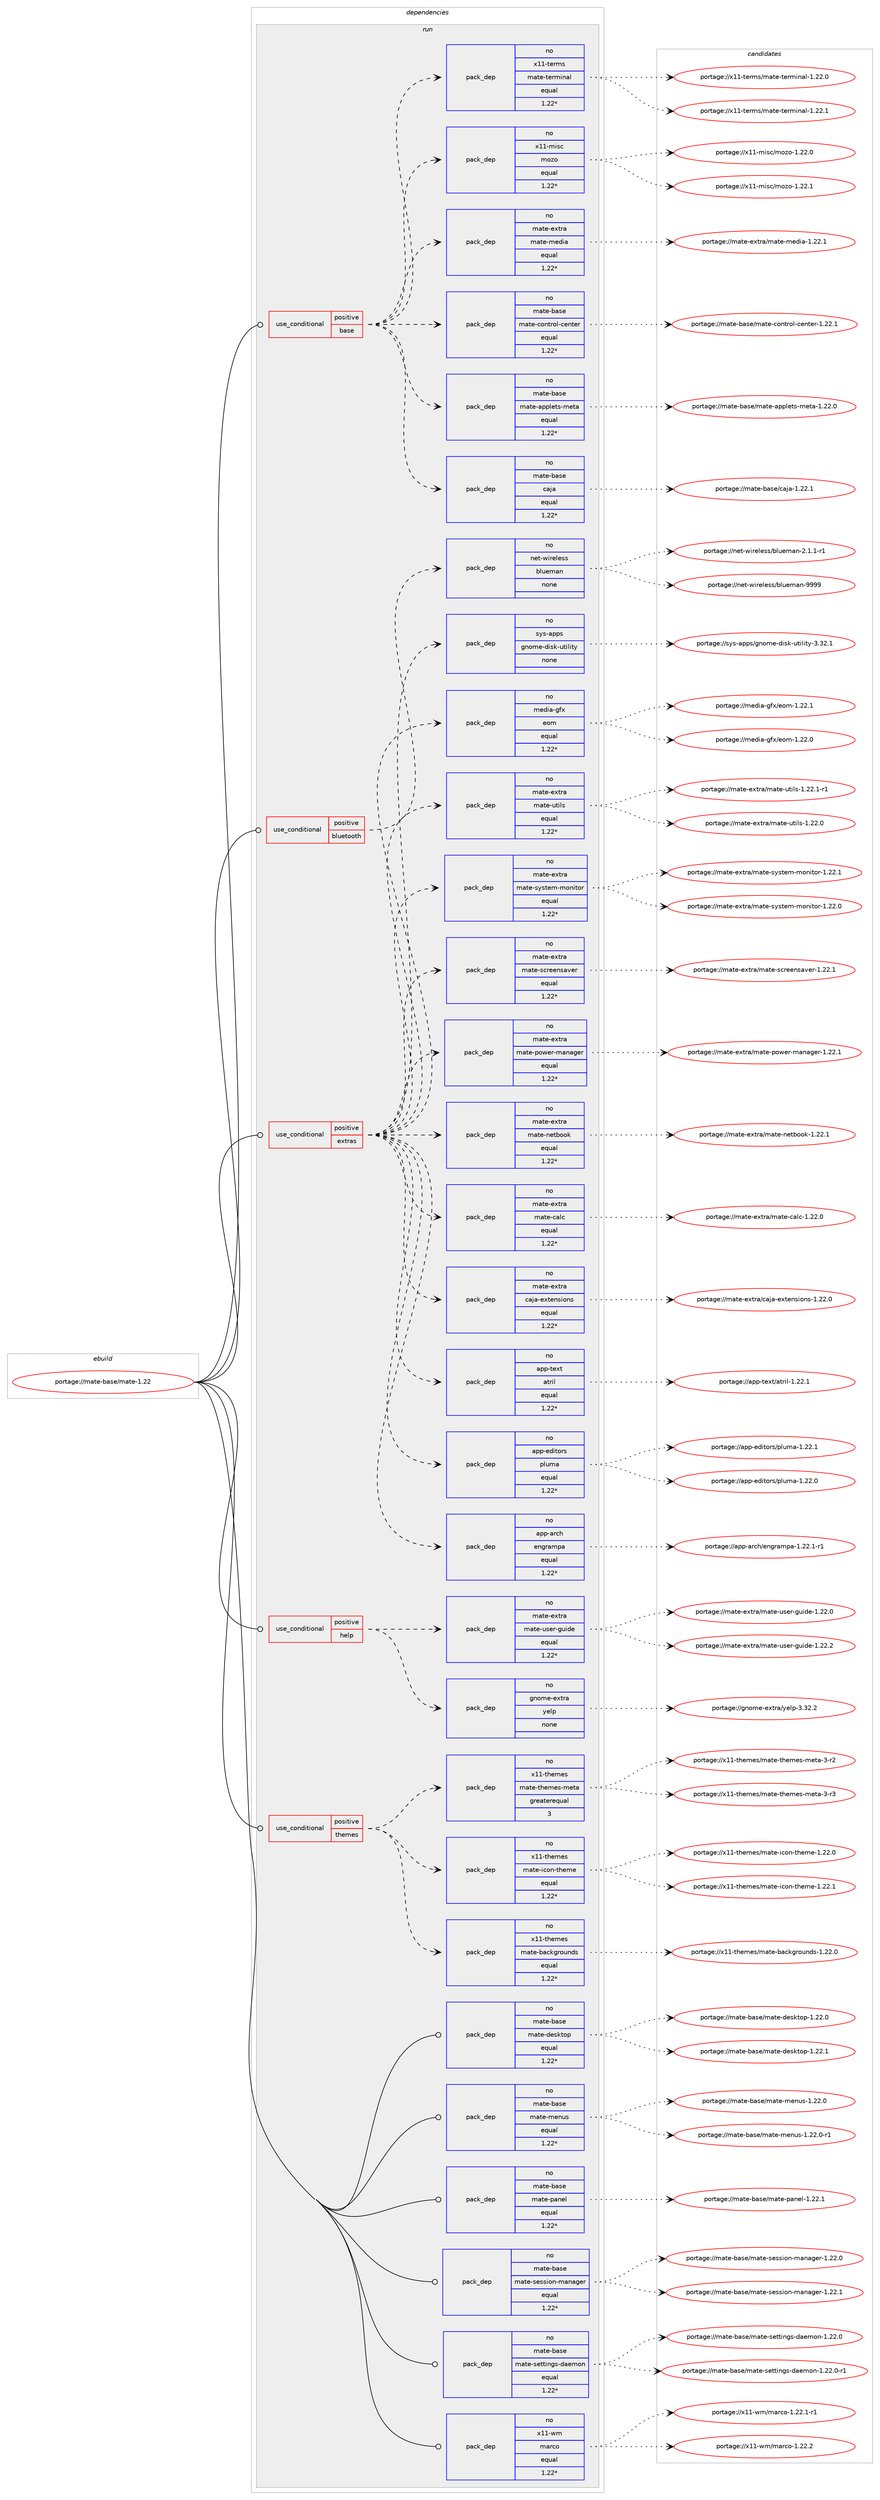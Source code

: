 digraph prolog {

# *************
# Graph options
# *************

newrank=true;
concentrate=true;
compound=true;
graph [rankdir=LR,fontname=Helvetica,fontsize=10,ranksep=1.5];#, ranksep=2.5, nodesep=0.2];
edge  [arrowhead=vee];
node  [fontname=Helvetica,fontsize=10];

# **********
# The ebuild
# **********

subgraph cluster_leftcol {
color=gray;
label=<<i>ebuild</i>>;
id [label="portage://mate-base/mate-1.22", color=red, width=4, href="../mate-base/mate-1.22.svg"];
}

# ****************
# The dependencies
# ****************

subgraph cluster_midcol {
color=gray;
label=<<i>dependencies</i>>;
subgraph cluster_compile {
fillcolor="#eeeeee";
style=filled;
label=<<i>compile</i>>;
}
subgraph cluster_compileandrun {
fillcolor="#eeeeee";
style=filled;
label=<<i>compile and run</i>>;
}
subgraph cluster_run {
fillcolor="#eeeeee";
style=filled;
label=<<i>run</i>>;
subgraph cond52701 {
dependency230888 [label=<<TABLE BORDER="0" CELLBORDER="1" CELLSPACING="0" CELLPADDING="4"><TR><TD ROWSPAN="3" CELLPADDING="10">use_conditional</TD></TR><TR><TD>positive</TD></TR><TR><TD>base</TD></TR></TABLE>>, shape=none, color=red];
subgraph pack174653 {
dependency230889 [label=<<TABLE BORDER="0" CELLBORDER="1" CELLSPACING="0" CELLPADDING="4" WIDTH="220"><TR><TD ROWSPAN="6" CELLPADDING="30">pack_dep</TD></TR><TR><TD WIDTH="110">no</TD></TR><TR><TD>mate-base</TD></TR><TR><TD>caja</TD></TR><TR><TD>equal</TD></TR><TR><TD>1.22*</TD></TR></TABLE>>, shape=none, color=blue];
}
dependency230888:e -> dependency230889:w [weight=20,style="dashed",arrowhead="vee"];
subgraph pack174654 {
dependency230890 [label=<<TABLE BORDER="0" CELLBORDER="1" CELLSPACING="0" CELLPADDING="4" WIDTH="220"><TR><TD ROWSPAN="6" CELLPADDING="30">pack_dep</TD></TR><TR><TD WIDTH="110">no</TD></TR><TR><TD>mate-base</TD></TR><TR><TD>mate-applets-meta</TD></TR><TR><TD>equal</TD></TR><TR><TD>1.22*</TD></TR></TABLE>>, shape=none, color=blue];
}
dependency230888:e -> dependency230890:w [weight=20,style="dashed",arrowhead="vee"];
subgraph pack174655 {
dependency230891 [label=<<TABLE BORDER="0" CELLBORDER="1" CELLSPACING="0" CELLPADDING="4" WIDTH="220"><TR><TD ROWSPAN="6" CELLPADDING="30">pack_dep</TD></TR><TR><TD WIDTH="110">no</TD></TR><TR><TD>mate-base</TD></TR><TR><TD>mate-control-center</TD></TR><TR><TD>equal</TD></TR><TR><TD>1.22*</TD></TR></TABLE>>, shape=none, color=blue];
}
dependency230888:e -> dependency230891:w [weight=20,style="dashed",arrowhead="vee"];
subgraph pack174656 {
dependency230892 [label=<<TABLE BORDER="0" CELLBORDER="1" CELLSPACING="0" CELLPADDING="4" WIDTH="220"><TR><TD ROWSPAN="6" CELLPADDING="30">pack_dep</TD></TR><TR><TD WIDTH="110">no</TD></TR><TR><TD>mate-extra</TD></TR><TR><TD>mate-media</TD></TR><TR><TD>equal</TD></TR><TR><TD>1.22*</TD></TR></TABLE>>, shape=none, color=blue];
}
dependency230888:e -> dependency230892:w [weight=20,style="dashed",arrowhead="vee"];
subgraph pack174657 {
dependency230893 [label=<<TABLE BORDER="0" CELLBORDER="1" CELLSPACING="0" CELLPADDING="4" WIDTH="220"><TR><TD ROWSPAN="6" CELLPADDING="30">pack_dep</TD></TR><TR><TD WIDTH="110">no</TD></TR><TR><TD>x11-misc</TD></TR><TR><TD>mozo</TD></TR><TR><TD>equal</TD></TR><TR><TD>1.22*</TD></TR></TABLE>>, shape=none, color=blue];
}
dependency230888:e -> dependency230893:w [weight=20,style="dashed",arrowhead="vee"];
subgraph pack174658 {
dependency230894 [label=<<TABLE BORDER="0" CELLBORDER="1" CELLSPACING="0" CELLPADDING="4" WIDTH="220"><TR><TD ROWSPAN="6" CELLPADDING="30">pack_dep</TD></TR><TR><TD WIDTH="110">no</TD></TR><TR><TD>x11-terms</TD></TR><TR><TD>mate-terminal</TD></TR><TR><TD>equal</TD></TR><TR><TD>1.22*</TD></TR></TABLE>>, shape=none, color=blue];
}
dependency230888:e -> dependency230894:w [weight=20,style="dashed",arrowhead="vee"];
}
id:e -> dependency230888:w [weight=20,style="solid",arrowhead="odot"];
subgraph cond52702 {
dependency230895 [label=<<TABLE BORDER="0" CELLBORDER="1" CELLSPACING="0" CELLPADDING="4"><TR><TD ROWSPAN="3" CELLPADDING="10">use_conditional</TD></TR><TR><TD>positive</TD></TR><TR><TD>bluetooth</TD></TR></TABLE>>, shape=none, color=red];
subgraph pack174659 {
dependency230896 [label=<<TABLE BORDER="0" CELLBORDER="1" CELLSPACING="0" CELLPADDING="4" WIDTH="220"><TR><TD ROWSPAN="6" CELLPADDING="30">pack_dep</TD></TR><TR><TD WIDTH="110">no</TD></TR><TR><TD>net-wireless</TD></TR><TR><TD>blueman</TD></TR><TR><TD>none</TD></TR><TR><TD></TD></TR></TABLE>>, shape=none, color=blue];
}
dependency230895:e -> dependency230896:w [weight=20,style="dashed",arrowhead="vee"];
}
id:e -> dependency230895:w [weight=20,style="solid",arrowhead="odot"];
subgraph cond52703 {
dependency230897 [label=<<TABLE BORDER="0" CELLBORDER="1" CELLSPACING="0" CELLPADDING="4"><TR><TD ROWSPAN="3" CELLPADDING="10">use_conditional</TD></TR><TR><TD>positive</TD></TR><TR><TD>extras</TD></TR></TABLE>>, shape=none, color=red];
subgraph pack174660 {
dependency230898 [label=<<TABLE BORDER="0" CELLBORDER="1" CELLSPACING="0" CELLPADDING="4" WIDTH="220"><TR><TD ROWSPAN="6" CELLPADDING="30">pack_dep</TD></TR><TR><TD WIDTH="110">no</TD></TR><TR><TD>app-arch</TD></TR><TR><TD>engrampa</TD></TR><TR><TD>equal</TD></TR><TR><TD>1.22*</TD></TR></TABLE>>, shape=none, color=blue];
}
dependency230897:e -> dependency230898:w [weight=20,style="dashed",arrowhead="vee"];
subgraph pack174661 {
dependency230899 [label=<<TABLE BORDER="0" CELLBORDER="1" CELLSPACING="0" CELLPADDING="4" WIDTH="220"><TR><TD ROWSPAN="6" CELLPADDING="30">pack_dep</TD></TR><TR><TD WIDTH="110">no</TD></TR><TR><TD>app-editors</TD></TR><TR><TD>pluma</TD></TR><TR><TD>equal</TD></TR><TR><TD>1.22*</TD></TR></TABLE>>, shape=none, color=blue];
}
dependency230897:e -> dependency230899:w [weight=20,style="dashed",arrowhead="vee"];
subgraph pack174662 {
dependency230900 [label=<<TABLE BORDER="0" CELLBORDER="1" CELLSPACING="0" CELLPADDING="4" WIDTH="220"><TR><TD ROWSPAN="6" CELLPADDING="30">pack_dep</TD></TR><TR><TD WIDTH="110">no</TD></TR><TR><TD>app-text</TD></TR><TR><TD>atril</TD></TR><TR><TD>equal</TD></TR><TR><TD>1.22*</TD></TR></TABLE>>, shape=none, color=blue];
}
dependency230897:e -> dependency230900:w [weight=20,style="dashed",arrowhead="vee"];
subgraph pack174663 {
dependency230901 [label=<<TABLE BORDER="0" CELLBORDER="1" CELLSPACING="0" CELLPADDING="4" WIDTH="220"><TR><TD ROWSPAN="6" CELLPADDING="30">pack_dep</TD></TR><TR><TD WIDTH="110">no</TD></TR><TR><TD>mate-extra</TD></TR><TR><TD>caja-extensions</TD></TR><TR><TD>equal</TD></TR><TR><TD>1.22*</TD></TR></TABLE>>, shape=none, color=blue];
}
dependency230897:e -> dependency230901:w [weight=20,style="dashed",arrowhead="vee"];
subgraph pack174664 {
dependency230902 [label=<<TABLE BORDER="0" CELLBORDER="1" CELLSPACING="0" CELLPADDING="4" WIDTH="220"><TR><TD ROWSPAN="6" CELLPADDING="30">pack_dep</TD></TR><TR><TD WIDTH="110">no</TD></TR><TR><TD>mate-extra</TD></TR><TR><TD>mate-calc</TD></TR><TR><TD>equal</TD></TR><TR><TD>1.22*</TD></TR></TABLE>>, shape=none, color=blue];
}
dependency230897:e -> dependency230902:w [weight=20,style="dashed",arrowhead="vee"];
subgraph pack174665 {
dependency230903 [label=<<TABLE BORDER="0" CELLBORDER="1" CELLSPACING="0" CELLPADDING="4" WIDTH="220"><TR><TD ROWSPAN="6" CELLPADDING="30">pack_dep</TD></TR><TR><TD WIDTH="110">no</TD></TR><TR><TD>mate-extra</TD></TR><TR><TD>mate-netbook</TD></TR><TR><TD>equal</TD></TR><TR><TD>1.22*</TD></TR></TABLE>>, shape=none, color=blue];
}
dependency230897:e -> dependency230903:w [weight=20,style="dashed",arrowhead="vee"];
subgraph pack174666 {
dependency230904 [label=<<TABLE BORDER="0" CELLBORDER="1" CELLSPACING="0" CELLPADDING="4" WIDTH="220"><TR><TD ROWSPAN="6" CELLPADDING="30">pack_dep</TD></TR><TR><TD WIDTH="110">no</TD></TR><TR><TD>mate-extra</TD></TR><TR><TD>mate-power-manager</TD></TR><TR><TD>equal</TD></TR><TR><TD>1.22*</TD></TR></TABLE>>, shape=none, color=blue];
}
dependency230897:e -> dependency230904:w [weight=20,style="dashed",arrowhead="vee"];
subgraph pack174667 {
dependency230905 [label=<<TABLE BORDER="0" CELLBORDER="1" CELLSPACING="0" CELLPADDING="4" WIDTH="220"><TR><TD ROWSPAN="6" CELLPADDING="30">pack_dep</TD></TR><TR><TD WIDTH="110">no</TD></TR><TR><TD>mate-extra</TD></TR><TR><TD>mate-screensaver</TD></TR><TR><TD>equal</TD></TR><TR><TD>1.22*</TD></TR></TABLE>>, shape=none, color=blue];
}
dependency230897:e -> dependency230905:w [weight=20,style="dashed",arrowhead="vee"];
subgraph pack174668 {
dependency230906 [label=<<TABLE BORDER="0" CELLBORDER="1" CELLSPACING="0" CELLPADDING="4" WIDTH="220"><TR><TD ROWSPAN="6" CELLPADDING="30">pack_dep</TD></TR><TR><TD WIDTH="110">no</TD></TR><TR><TD>mate-extra</TD></TR><TR><TD>mate-system-monitor</TD></TR><TR><TD>equal</TD></TR><TR><TD>1.22*</TD></TR></TABLE>>, shape=none, color=blue];
}
dependency230897:e -> dependency230906:w [weight=20,style="dashed",arrowhead="vee"];
subgraph pack174669 {
dependency230907 [label=<<TABLE BORDER="0" CELLBORDER="1" CELLSPACING="0" CELLPADDING="4" WIDTH="220"><TR><TD ROWSPAN="6" CELLPADDING="30">pack_dep</TD></TR><TR><TD WIDTH="110">no</TD></TR><TR><TD>mate-extra</TD></TR><TR><TD>mate-utils</TD></TR><TR><TD>equal</TD></TR><TR><TD>1.22*</TD></TR></TABLE>>, shape=none, color=blue];
}
dependency230897:e -> dependency230907:w [weight=20,style="dashed",arrowhead="vee"];
subgraph pack174670 {
dependency230908 [label=<<TABLE BORDER="0" CELLBORDER="1" CELLSPACING="0" CELLPADDING="4" WIDTH="220"><TR><TD ROWSPAN="6" CELLPADDING="30">pack_dep</TD></TR><TR><TD WIDTH="110">no</TD></TR><TR><TD>media-gfx</TD></TR><TR><TD>eom</TD></TR><TR><TD>equal</TD></TR><TR><TD>1.22*</TD></TR></TABLE>>, shape=none, color=blue];
}
dependency230897:e -> dependency230908:w [weight=20,style="dashed",arrowhead="vee"];
subgraph pack174671 {
dependency230909 [label=<<TABLE BORDER="0" CELLBORDER="1" CELLSPACING="0" CELLPADDING="4" WIDTH="220"><TR><TD ROWSPAN="6" CELLPADDING="30">pack_dep</TD></TR><TR><TD WIDTH="110">no</TD></TR><TR><TD>sys-apps</TD></TR><TR><TD>gnome-disk-utility</TD></TR><TR><TD>none</TD></TR><TR><TD></TD></TR></TABLE>>, shape=none, color=blue];
}
dependency230897:e -> dependency230909:w [weight=20,style="dashed",arrowhead="vee"];
}
id:e -> dependency230897:w [weight=20,style="solid",arrowhead="odot"];
subgraph cond52704 {
dependency230910 [label=<<TABLE BORDER="0" CELLBORDER="1" CELLSPACING="0" CELLPADDING="4"><TR><TD ROWSPAN="3" CELLPADDING="10">use_conditional</TD></TR><TR><TD>positive</TD></TR><TR><TD>help</TD></TR></TABLE>>, shape=none, color=red];
subgraph pack174672 {
dependency230911 [label=<<TABLE BORDER="0" CELLBORDER="1" CELLSPACING="0" CELLPADDING="4" WIDTH="220"><TR><TD ROWSPAN="6" CELLPADDING="30">pack_dep</TD></TR><TR><TD WIDTH="110">no</TD></TR><TR><TD>gnome-extra</TD></TR><TR><TD>yelp</TD></TR><TR><TD>none</TD></TR><TR><TD></TD></TR></TABLE>>, shape=none, color=blue];
}
dependency230910:e -> dependency230911:w [weight=20,style="dashed",arrowhead="vee"];
subgraph pack174673 {
dependency230912 [label=<<TABLE BORDER="0" CELLBORDER="1" CELLSPACING="0" CELLPADDING="4" WIDTH="220"><TR><TD ROWSPAN="6" CELLPADDING="30">pack_dep</TD></TR><TR><TD WIDTH="110">no</TD></TR><TR><TD>mate-extra</TD></TR><TR><TD>mate-user-guide</TD></TR><TR><TD>equal</TD></TR><TR><TD>1.22*</TD></TR></TABLE>>, shape=none, color=blue];
}
dependency230910:e -> dependency230912:w [weight=20,style="dashed",arrowhead="vee"];
}
id:e -> dependency230910:w [weight=20,style="solid",arrowhead="odot"];
subgraph cond52705 {
dependency230913 [label=<<TABLE BORDER="0" CELLBORDER="1" CELLSPACING="0" CELLPADDING="4"><TR><TD ROWSPAN="3" CELLPADDING="10">use_conditional</TD></TR><TR><TD>positive</TD></TR><TR><TD>themes</TD></TR></TABLE>>, shape=none, color=red];
subgraph pack174674 {
dependency230914 [label=<<TABLE BORDER="0" CELLBORDER="1" CELLSPACING="0" CELLPADDING="4" WIDTH="220"><TR><TD ROWSPAN="6" CELLPADDING="30">pack_dep</TD></TR><TR><TD WIDTH="110">no</TD></TR><TR><TD>x11-themes</TD></TR><TR><TD>mate-backgrounds</TD></TR><TR><TD>equal</TD></TR><TR><TD>1.22*</TD></TR></TABLE>>, shape=none, color=blue];
}
dependency230913:e -> dependency230914:w [weight=20,style="dashed",arrowhead="vee"];
subgraph pack174675 {
dependency230915 [label=<<TABLE BORDER="0" CELLBORDER="1" CELLSPACING="0" CELLPADDING="4" WIDTH="220"><TR><TD ROWSPAN="6" CELLPADDING="30">pack_dep</TD></TR><TR><TD WIDTH="110">no</TD></TR><TR><TD>x11-themes</TD></TR><TR><TD>mate-icon-theme</TD></TR><TR><TD>equal</TD></TR><TR><TD>1.22*</TD></TR></TABLE>>, shape=none, color=blue];
}
dependency230913:e -> dependency230915:w [weight=20,style="dashed",arrowhead="vee"];
subgraph pack174676 {
dependency230916 [label=<<TABLE BORDER="0" CELLBORDER="1" CELLSPACING="0" CELLPADDING="4" WIDTH="220"><TR><TD ROWSPAN="6" CELLPADDING="30">pack_dep</TD></TR><TR><TD WIDTH="110">no</TD></TR><TR><TD>x11-themes</TD></TR><TR><TD>mate-themes-meta</TD></TR><TR><TD>greaterequal</TD></TR><TR><TD>3</TD></TR></TABLE>>, shape=none, color=blue];
}
dependency230913:e -> dependency230916:w [weight=20,style="dashed",arrowhead="vee"];
}
id:e -> dependency230913:w [weight=20,style="solid",arrowhead="odot"];
subgraph pack174677 {
dependency230917 [label=<<TABLE BORDER="0" CELLBORDER="1" CELLSPACING="0" CELLPADDING="4" WIDTH="220"><TR><TD ROWSPAN="6" CELLPADDING="30">pack_dep</TD></TR><TR><TD WIDTH="110">no</TD></TR><TR><TD>mate-base</TD></TR><TR><TD>mate-desktop</TD></TR><TR><TD>equal</TD></TR><TR><TD>1.22*</TD></TR></TABLE>>, shape=none, color=blue];
}
id:e -> dependency230917:w [weight=20,style="solid",arrowhead="odot"];
subgraph pack174678 {
dependency230918 [label=<<TABLE BORDER="0" CELLBORDER="1" CELLSPACING="0" CELLPADDING="4" WIDTH="220"><TR><TD ROWSPAN="6" CELLPADDING="30">pack_dep</TD></TR><TR><TD WIDTH="110">no</TD></TR><TR><TD>mate-base</TD></TR><TR><TD>mate-menus</TD></TR><TR><TD>equal</TD></TR><TR><TD>1.22*</TD></TR></TABLE>>, shape=none, color=blue];
}
id:e -> dependency230918:w [weight=20,style="solid",arrowhead="odot"];
subgraph pack174679 {
dependency230919 [label=<<TABLE BORDER="0" CELLBORDER="1" CELLSPACING="0" CELLPADDING="4" WIDTH="220"><TR><TD ROWSPAN="6" CELLPADDING="30">pack_dep</TD></TR><TR><TD WIDTH="110">no</TD></TR><TR><TD>mate-base</TD></TR><TR><TD>mate-panel</TD></TR><TR><TD>equal</TD></TR><TR><TD>1.22*</TD></TR></TABLE>>, shape=none, color=blue];
}
id:e -> dependency230919:w [weight=20,style="solid",arrowhead="odot"];
subgraph pack174680 {
dependency230920 [label=<<TABLE BORDER="0" CELLBORDER="1" CELLSPACING="0" CELLPADDING="4" WIDTH="220"><TR><TD ROWSPAN="6" CELLPADDING="30">pack_dep</TD></TR><TR><TD WIDTH="110">no</TD></TR><TR><TD>mate-base</TD></TR><TR><TD>mate-session-manager</TD></TR><TR><TD>equal</TD></TR><TR><TD>1.22*</TD></TR></TABLE>>, shape=none, color=blue];
}
id:e -> dependency230920:w [weight=20,style="solid",arrowhead="odot"];
subgraph pack174681 {
dependency230921 [label=<<TABLE BORDER="0" CELLBORDER="1" CELLSPACING="0" CELLPADDING="4" WIDTH="220"><TR><TD ROWSPAN="6" CELLPADDING="30">pack_dep</TD></TR><TR><TD WIDTH="110">no</TD></TR><TR><TD>mate-base</TD></TR><TR><TD>mate-settings-daemon</TD></TR><TR><TD>equal</TD></TR><TR><TD>1.22*</TD></TR></TABLE>>, shape=none, color=blue];
}
id:e -> dependency230921:w [weight=20,style="solid",arrowhead="odot"];
subgraph pack174682 {
dependency230922 [label=<<TABLE BORDER="0" CELLBORDER="1" CELLSPACING="0" CELLPADDING="4" WIDTH="220"><TR><TD ROWSPAN="6" CELLPADDING="30">pack_dep</TD></TR><TR><TD WIDTH="110">no</TD></TR><TR><TD>x11-wm</TD></TR><TR><TD>marco</TD></TR><TR><TD>equal</TD></TR><TR><TD>1.22*</TD></TR></TABLE>>, shape=none, color=blue];
}
id:e -> dependency230922:w [weight=20,style="solid",arrowhead="odot"];
}
}

# **************
# The candidates
# **************

subgraph cluster_choices {
rank=same;
color=gray;
label=<<i>candidates</i>>;

subgraph choice174653 {
color=black;
nodesep=1;
choice109971161014598971151014799971069745494650504649 [label="portage://mate-base/caja-1.22.1", color=red, width=4,href="../mate-base/caja-1.22.1.svg"];
dependency230889:e -> choice109971161014598971151014799971069745494650504649:w [style=dotted,weight="100"];
}
subgraph choice174654 {
color=black;
nodesep=1;
choice1099711610145989711510147109971161014597112112108101116115451091011169745494650504648 [label="portage://mate-base/mate-applets-meta-1.22.0", color=red, width=4,href="../mate-base/mate-applets-meta-1.22.0.svg"];
dependency230890:e -> choice1099711610145989711510147109971161014597112112108101116115451091011169745494650504648:w [style=dotted,weight="100"];
}
subgraph choice174655 {
color=black;
nodesep=1;
choice1099711610145989711510147109971161014599111110116114111108459910111011610111445494650504649 [label="portage://mate-base/mate-control-center-1.22.1", color=red, width=4,href="../mate-base/mate-control-center-1.22.1.svg"];
dependency230891:e -> choice1099711610145989711510147109971161014599111110116114111108459910111011610111445494650504649:w [style=dotted,weight="100"];
}
subgraph choice174656 {
color=black;
nodesep=1;
choice1099711610145101120116114974710997116101451091011001059745494650504649 [label="portage://mate-extra/mate-media-1.22.1", color=red, width=4,href="../mate-extra/mate-media-1.22.1.svg"];
dependency230892:e -> choice1099711610145101120116114974710997116101451091011001059745494650504649:w [style=dotted,weight="100"];
}
subgraph choice174657 {
color=black;
nodesep=1;
choice120494945109105115994710911112211145494650504649 [label="portage://x11-misc/mozo-1.22.1", color=red, width=4,href="../x11-misc/mozo-1.22.1.svg"];
choice120494945109105115994710911112211145494650504648 [label="portage://x11-misc/mozo-1.22.0", color=red, width=4,href="../x11-misc/mozo-1.22.0.svg"];
dependency230893:e -> choice120494945109105115994710911112211145494650504649:w [style=dotted,weight="100"];
dependency230893:e -> choice120494945109105115994710911112211145494650504648:w [style=dotted,weight="100"];
}
subgraph choice174658 {
color=black;
nodesep=1;
choice1204949451161011141091154710997116101451161011141091051109710845494650504649 [label="portage://x11-terms/mate-terminal-1.22.1", color=red, width=4,href="../x11-terms/mate-terminal-1.22.1.svg"];
choice1204949451161011141091154710997116101451161011141091051109710845494650504648 [label="portage://x11-terms/mate-terminal-1.22.0", color=red, width=4,href="../x11-terms/mate-terminal-1.22.0.svg"];
dependency230894:e -> choice1204949451161011141091154710997116101451161011141091051109710845494650504649:w [style=dotted,weight="100"];
dependency230894:e -> choice1204949451161011141091154710997116101451161011141091051109710845494650504648:w [style=dotted,weight="100"];
}
subgraph choice174659 {
color=black;
nodesep=1;
choice110101116451191051141011081011151154798108117101109971104557575757 [label="portage://net-wireless/blueman-9999", color=red, width=4,href="../net-wireless/blueman-9999.svg"];
choice110101116451191051141011081011151154798108117101109971104550464946494511449 [label="portage://net-wireless/blueman-2.1.1-r1", color=red, width=4,href="../net-wireless/blueman-2.1.1-r1.svg"];
dependency230896:e -> choice110101116451191051141011081011151154798108117101109971104557575757:w [style=dotted,weight="100"];
dependency230896:e -> choice110101116451191051141011081011151154798108117101109971104550464946494511449:w [style=dotted,weight="100"];
}
subgraph choice174660 {
color=black;
nodesep=1;
choice97112112459711499104471011101031149710911297454946505046494511449 [label="portage://app-arch/engrampa-1.22.1-r1", color=red, width=4,href="../app-arch/engrampa-1.22.1-r1.svg"];
dependency230898:e -> choice97112112459711499104471011101031149710911297454946505046494511449:w [style=dotted,weight="100"];
}
subgraph choice174661 {
color=black;
nodesep=1;
choice9711211245101100105116111114115471121081171099745494650504649 [label="portage://app-editors/pluma-1.22.1", color=red, width=4,href="../app-editors/pluma-1.22.1.svg"];
choice9711211245101100105116111114115471121081171099745494650504648 [label="portage://app-editors/pluma-1.22.0", color=red, width=4,href="../app-editors/pluma-1.22.0.svg"];
dependency230899:e -> choice9711211245101100105116111114115471121081171099745494650504649:w [style=dotted,weight="100"];
dependency230899:e -> choice9711211245101100105116111114115471121081171099745494650504648:w [style=dotted,weight="100"];
}
subgraph choice174662 {
color=black;
nodesep=1;
choice9711211245116101120116479711611410510845494650504649 [label="portage://app-text/atril-1.22.1", color=red, width=4,href="../app-text/atril-1.22.1.svg"];
dependency230900:e -> choice9711211245116101120116479711611410510845494650504649:w [style=dotted,weight="100"];
}
subgraph choice174663 {
color=black;
nodesep=1;
choice109971161014510112011611497479997106974510112011610111011510511111011545494650504648 [label="portage://mate-extra/caja-extensions-1.22.0", color=red, width=4,href="../mate-extra/caja-extensions-1.22.0.svg"];
dependency230901:e -> choice109971161014510112011611497479997106974510112011610111011510511111011545494650504648:w [style=dotted,weight="100"];
}
subgraph choice174664 {
color=black;
nodesep=1;
choice10997116101451011201161149747109971161014599971089945494650504648 [label="portage://mate-extra/mate-calc-1.22.0", color=red, width=4,href="../mate-extra/mate-calc-1.22.0.svg"];
dependency230902:e -> choice10997116101451011201161149747109971161014599971089945494650504648:w [style=dotted,weight="100"];
}
subgraph choice174665 {
color=black;
nodesep=1;
choice1099711610145101120116114974710997116101451101011169811111110745494650504649 [label="portage://mate-extra/mate-netbook-1.22.1", color=red, width=4,href="../mate-extra/mate-netbook-1.22.1.svg"];
dependency230903:e -> choice1099711610145101120116114974710997116101451101011169811111110745494650504649:w [style=dotted,weight="100"];
}
subgraph choice174666 {
color=black;
nodesep=1;
choice10997116101451011201161149747109971161014511211111910111445109971109710310111445494650504649 [label="portage://mate-extra/mate-power-manager-1.22.1", color=red, width=4,href="../mate-extra/mate-power-manager-1.22.1.svg"];
dependency230904:e -> choice10997116101451011201161149747109971161014511211111910111445109971109710310111445494650504649:w [style=dotted,weight="100"];
}
subgraph choice174667 {
color=black;
nodesep=1;
choice109971161014510112011611497471099711610145115991141011011101159711810111445494650504649 [label="portage://mate-extra/mate-screensaver-1.22.1", color=red, width=4,href="../mate-extra/mate-screensaver-1.22.1.svg"];
dependency230905:e -> choice109971161014510112011611497471099711610145115991141011011101159711810111445494650504649:w [style=dotted,weight="100"];
}
subgraph choice174668 {
color=black;
nodesep=1;
choice1099711610145101120116114974710997116101451151211151161011094510911111010511611111445494650504649 [label="portage://mate-extra/mate-system-monitor-1.22.1", color=red, width=4,href="../mate-extra/mate-system-monitor-1.22.1.svg"];
choice1099711610145101120116114974710997116101451151211151161011094510911111010511611111445494650504648 [label="portage://mate-extra/mate-system-monitor-1.22.0", color=red, width=4,href="../mate-extra/mate-system-monitor-1.22.0.svg"];
dependency230906:e -> choice1099711610145101120116114974710997116101451151211151161011094510911111010511611111445494650504649:w [style=dotted,weight="100"];
dependency230906:e -> choice1099711610145101120116114974710997116101451151211151161011094510911111010511611111445494650504648:w [style=dotted,weight="100"];
}
subgraph choice174669 {
color=black;
nodesep=1;
choice109971161014510112011611497471099711610145117116105108115454946505046494511449 [label="portage://mate-extra/mate-utils-1.22.1-r1", color=red, width=4,href="../mate-extra/mate-utils-1.22.1-r1.svg"];
choice10997116101451011201161149747109971161014511711610510811545494650504648 [label="portage://mate-extra/mate-utils-1.22.0", color=red, width=4,href="../mate-extra/mate-utils-1.22.0.svg"];
dependency230907:e -> choice109971161014510112011611497471099711610145117116105108115454946505046494511449:w [style=dotted,weight="100"];
dependency230907:e -> choice10997116101451011201161149747109971161014511711610510811545494650504648:w [style=dotted,weight="100"];
}
subgraph choice174670 {
color=black;
nodesep=1;
choice10910110010597451031021204710111110945494650504649 [label="portage://media-gfx/eom-1.22.1", color=red, width=4,href="../media-gfx/eom-1.22.1.svg"];
choice10910110010597451031021204710111110945494650504648 [label="portage://media-gfx/eom-1.22.0", color=red, width=4,href="../media-gfx/eom-1.22.0.svg"];
dependency230908:e -> choice10910110010597451031021204710111110945494650504649:w [style=dotted,weight="100"];
dependency230908:e -> choice10910110010597451031021204710111110945494650504648:w [style=dotted,weight="100"];
}
subgraph choice174671 {
color=black;
nodesep=1;
choice115121115459711211211547103110111109101451001051151074511711610510810511612145514651504649 [label="portage://sys-apps/gnome-disk-utility-3.32.1", color=red, width=4,href="../sys-apps/gnome-disk-utility-3.32.1.svg"];
dependency230909:e -> choice115121115459711211211547103110111109101451001051151074511711610510810511612145514651504649:w [style=dotted,weight="100"];
}
subgraph choice174672 {
color=black;
nodesep=1;
choice10311011110910145101120116114974712110110811245514651504650 [label="portage://gnome-extra/yelp-3.32.2", color=red, width=4,href="../gnome-extra/yelp-3.32.2.svg"];
dependency230911:e -> choice10311011110910145101120116114974712110110811245514651504650:w [style=dotted,weight="100"];
}
subgraph choice174673 {
color=black;
nodesep=1;
choice1099711610145101120116114974710997116101451171151011144510311710510010145494650504650 [label="portage://mate-extra/mate-user-guide-1.22.2", color=red, width=4,href="../mate-extra/mate-user-guide-1.22.2.svg"];
choice1099711610145101120116114974710997116101451171151011144510311710510010145494650504648 [label="portage://mate-extra/mate-user-guide-1.22.0", color=red, width=4,href="../mate-extra/mate-user-guide-1.22.0.svg"];
dependency230912:e -> choice1099711610145101120116114974710997116101451171151011144510311710510010145494650504650:w [style=dotted,weight="100"];
dependency230912:e -> choice1099711610145101120116114974710997116101451171151011144510311710510010145494650504648:w [style=dotted,weight="100"];
}
subgraph choice174674 {
color=black;
nodesep=1;
choice12049494511610410110910111547109971161014598979910710311411111711010011545494650504648 [label="portage://x11-themes/mate-backgrounds-1.22.0", color=red, width=4,href="../x11-themes/mate-backgrounds-1.22.0.svg"];
dependency230914:e -> choice12049494511610410110910111547109971161014598979910710311411111711010011545494650504648:w [style=dotted,weight="100"];
}
subgraph choice174675 {
color=black;
nodesep=1;
choice120494945116104101109101115471099711610145105991111104511610410110910145494650504649 [label="portage://x11-themes/mate-icon-theme-1.22.1", color=red, width=4,href="../x11-themes/mate-icon-theme-1.22.1.svg"];
choice120494945116104101109101115471099711610145105991111104511610410110910145494650504648 [label="portage://x11-themes/mate-icon-theme-1.22.0", color=red, width=4,href="../x11-themes/mate-icon-theme-1.22.0.svg"];
dependency230915:e -> choice120494945116104101109101115471099711610145105991111104511610410110910145494650504649:w [style=dotted,weight="100"];
dependency230915:e -> choice120494945116104101109101115471099711610145105991111104511610410110910145494650504648:w [style=dotted,weight="100"];
}
subgraph choice174676 {
color=black;
nodesep=1;
choice120494945116104101109101115471099711610145116104101109101115451091011169745514511451 [label="portage://x11-themes/mate-themes-meta-3-r3", color=red, width=4,href="../x11-themes/mate-themes-meta-3-r3.svg"];
choice120494945116104101109101115471099711610145116104101109101115451091011169745514511450 [label="portage://x11-themes/mate-themes-meta-3-r2", color=red, width=4,href="../x11-themes/mate-themes-meta-3-r2.svg"];
dependency230916:e -> choice120494945116104101109101115471099711610145116104101109101115451091011169745514511451:w [style=dotted,weight="100"];
dependency230916:e -> choice120494945116104101109101115471099711610145116104101109101115451091011169745514511450:w [style=dotted,weight="100"];
}
subgraph choice174677 {
color=black;
nodesep=1;
choice1099711610145989711510147109971161014510010111510711611111245494650504649 [label="portage://mate-base/mate-desktop-1.22.1", color=red, width=4,href="../mate-base/mate-desktop-1.22.1.svg"];
choice1099711610145989711510147109971161014510010111510711611111245494650504648 [label="portage://mate-base/mate-desktop-1.22.0", color=red, width=4,href="../mate-base/mate-desktop-1.22.0.svg"];
dependency230917:e -> choice1099711610145989711510147109971161014510010111510711611111245494650504649:w [style=dotted,weight="100"];
dependency230917:e -> choice1099711610145989711510147109971161014510010111510711611111245494650504648:w [style=dotted,weight="100"];
}
subgraph choice174678 {
color=black;
nodesep=1;
choice10997116101459897115101471099711610145109101110117115454946505046484511449 [label="portage://mate-base/mate-menus-1.22.0-r1", color=red, width=4,href="../mate-base/mate-menus-1.22.0-r1.svg"];
choice1099711610145989711510147109971161014510910111011711545494650504648 [label="portage://mate-base/mate-menus-1.22.0", color=red, width=4,href="../mate-base/mate-menus-1.22.0.svg"];
dependency230918:e -> choice10997116101459897115101471099711610145109101110117115454946505046484511449:w [style=dotted,weight="100"];
dependency230918:e -> choice1099711610145989711510147109971161014510910111011711545494650504648:w [style=dotted,weight="100"];
}
subgraph choice174679 {
color=black;
nodesep=1;
choice109971161014598971151014710997116101451129711010110845494650504649 [label="portage://mate-base/mate-panel-1.22.1", color=red, width=4,href="../mate-base/mate-panel-1.22.1.svg"];
dependency230919:e -> choice109971161014598971151014710997116101451129711010110845494650504649:w [style=dotted,weight="100"];
}
subgraph choice174680 {
color=black;
nodesep=1;
choice1099711610145989711510147109971161014511510111511510511111045109971109710310111445494650504649 [label="portage://mate-base/mate-session-manager-1.22.1", color=red, width=4,href="../mate-base/mate-session-manager-1.22.1.svg"];
choice1099711610145989711510147109971161014511510111511510511111045109971109710310111445494650504648 [label="portage://mate-base/mate-session-manager-1.22.0", color=red, width=4,href="../mate-base/mate-session-manager-1.22.0.svg"];
dependency230920:e -> choice1099711610145989711510147109971161014511510111511510511111045109971109710310111445494650504649:w [style=dotted,weight="100"];
dependency230920:e -> choice1099711610145989711510147109971161014511510111511510511111045109971109710310111445494650504648:w [style=dotted,weight="100"];
}
subgraph choice174681 {
color=black;
nodesep=1;
choice109971161014598971151014710997116101451151011161161051101031154510097101109111110454946505046484511449 [label="portage://mate-base/mate-settings-daemon-1.22.0-r1", color=red, width=4,href="../mate-base/mate-settings-daemon-1.22.0-r1.svg"];
choice10997116101459897115101471099711610145115101116116105110103115451009710110911111045494650504648 [label="portage://mate-base/mate-settings-daemon-1.22.0", color=red, width=4,href="../mate-base/mate-settings-daemon-1.22.0.svg"];
dependency230921:e -> choice109971161014598971151014710997116101451151011161161051101031154510097101109111110454946505046484511449:w [style=dotted,weight="100"];
dependency230921:e -> choice10997116101459897115101471099711610145115101116116105110103115451009710110911111045494650504648:w [style=dotted,weight="100"];
}
subgraph choice174682 {
color=black;
nodesep=1;
choice12049494511910947109971149911145494650504650 [label="portage://x11-wm/marco-1.22.2", color=red, width=4,href="../x11-wm/marco-1.22.2.svg"];
choice120494945119109471099711499111454946505046494511449 [label="portage://x11-wm/marco-1.22.1-r1", color=red, width=4,href="../x11-wm/marco-1.22.1-r1.svg"];
dependency230922:e -> choice12049494511910947109971149911145494650504650:w [style=dotted,weight="100"];
dependency230922:e -> choice120494945119109471099711499111454946505046494511449:w [style=dotted,weight="100"];
}
}

}
